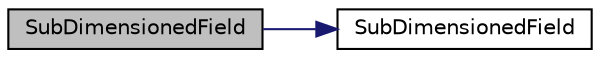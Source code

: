 digraph "SubDimensionedField"
{
  bgcolor="transparent";
  edge [fontname="Helvetica",fontsize="10",labelfontname="Helvetica",labelfontsize="10"];
  node [fontname="Helvetica",fontsize="10",shape=record];
  rankdir="LR";
  Node1 [label="SubDimensionedField",height=0.2,width=0.4,color="black", fillcolor="grey75", style="filled", fontcolor="black"];
  Node1 -> Node2 [color="midnightblue",fontsize="10",style="solid",fontname="Helvetica"];
  Node2 [label="SubDimensionedField",height=0.2,width=0.4,color="black",URL="$a02553.html#ab4993485b8a5a79fcafea93a74528301",tooltip="Construct from a SubField. "];
}
